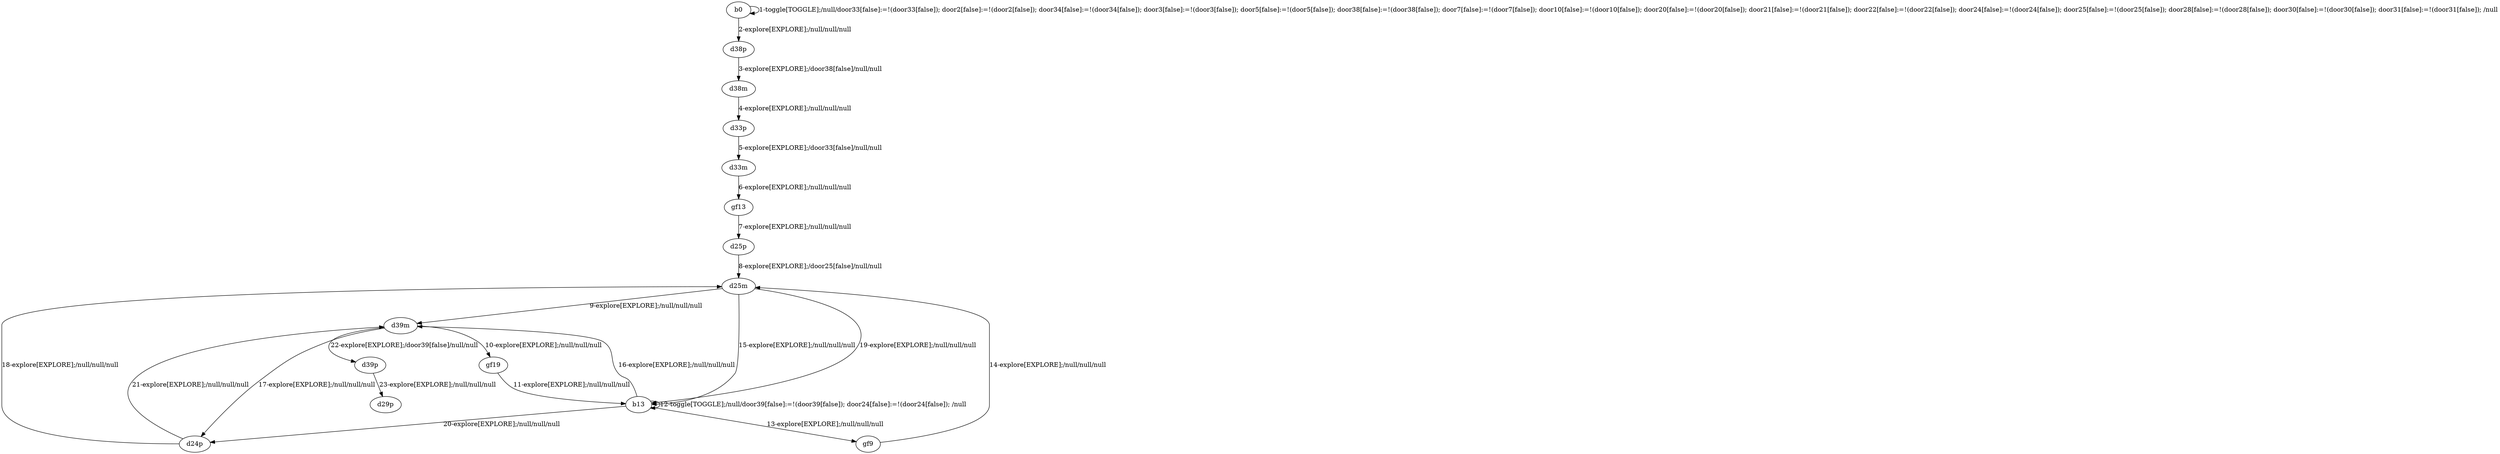 # Total number of goals covered by this test: 1
# d24p --> d25m

digraph g {
"b0" -> "b0" [label = "1-toggle[TOGGLE];/null/door33[false]:=!(door33[false]); door2[false]:=!(door2[false]); door34[false]:=!(door34[false]); door3[false]:=!(door3[false]); door5[false]:=!(door5[false]); door38[false]:=!(door38[false]); door7[false]:=!(door7[false]); door10[false]:=!(door10[false]); door20[false]:=!(door20[false]); door21[false]:=!(door21[false]); door22[false]:=!(door22[false]); door24[false]:=!(door24[false]); door25[false]:=!(door25[false]); door28[false]:=!(door28[false]); door30[false]:=!(door30[false]); door31[false]:=!(door31[false]); /null"];
"b0" -> "d38p" [label = "2-explore[EXPLORE];/null/null/null"];
"d38p" -> "d38m" [label = "3-explore[EXPLORE];/door38[false]/null/null"];
"d38m" -> "d33p" [label = "4-explore[EXPLORE];/null/null/null"];
"d33p" -> "d33m" [label = "5-explore[EXPLORE];/door33[false]/null/null"];
"d33m" -> "gf13" [label = "6-explore[EXPLORE];/null/null/null"];
"gf13" -> "d25p" [label = "7-explore[EXPLORE];/null/null/null"];
"d25p" -> "d25m" [label = "8-explore[EXPLORE];/door25[false]/null/null"];
"d25m" -> "d39m" [label = "9-explore[EXPLORE];/null/null/null"];
"d39m" -> "gf19" [label = "10-explore[EXPLORE];/null/null/null"];
"gf19" -> "b13" [label = "11-explore[EXPLORE];/null/null/null"];
"b13" -> "b13" [label = "12-toggle[TOGGLE];/null/door39[false]:=!(door39[false]); door24[false]:=!(door24[false]); /null"];
"b13" -> "gf9" [label = "13-explore[EXPLORE];/null/null/null"];
"gf9" -> "d25m" [label = "14-explore[EXPLORE];/null/null/null"];
"d25m" -> "b13" [label = "15-explore[EXPLORE];/null/null/null"];
"b13" -> "d39m" [label = "16-explore[EXPLORE];/null/null/null"];
"d39m" -> "d24p" [label = "17-explore[EXPLORE];/null/null/null"];
"d24p" -> "d25m" [label = "18-explore[EXPLORE];/null/null/null"];
"d25m" -> "b13" [label = "19-explore[EXPLORE];/null/null/null"];
"b13" -> "d24p" [label = "20-explore[EXPLORE];/null/null/null"];
"d24p" -> "d39m" [label = "21-explore[EXPLORE];/null/null/null"];
"d39m" -> "d39p" [label = "22-explore[EXPLORE];/door39[false]/null/null"];
"d39p" -> "d29p" [label = "23-explore[EXPLORE];/null/null/null"];
}